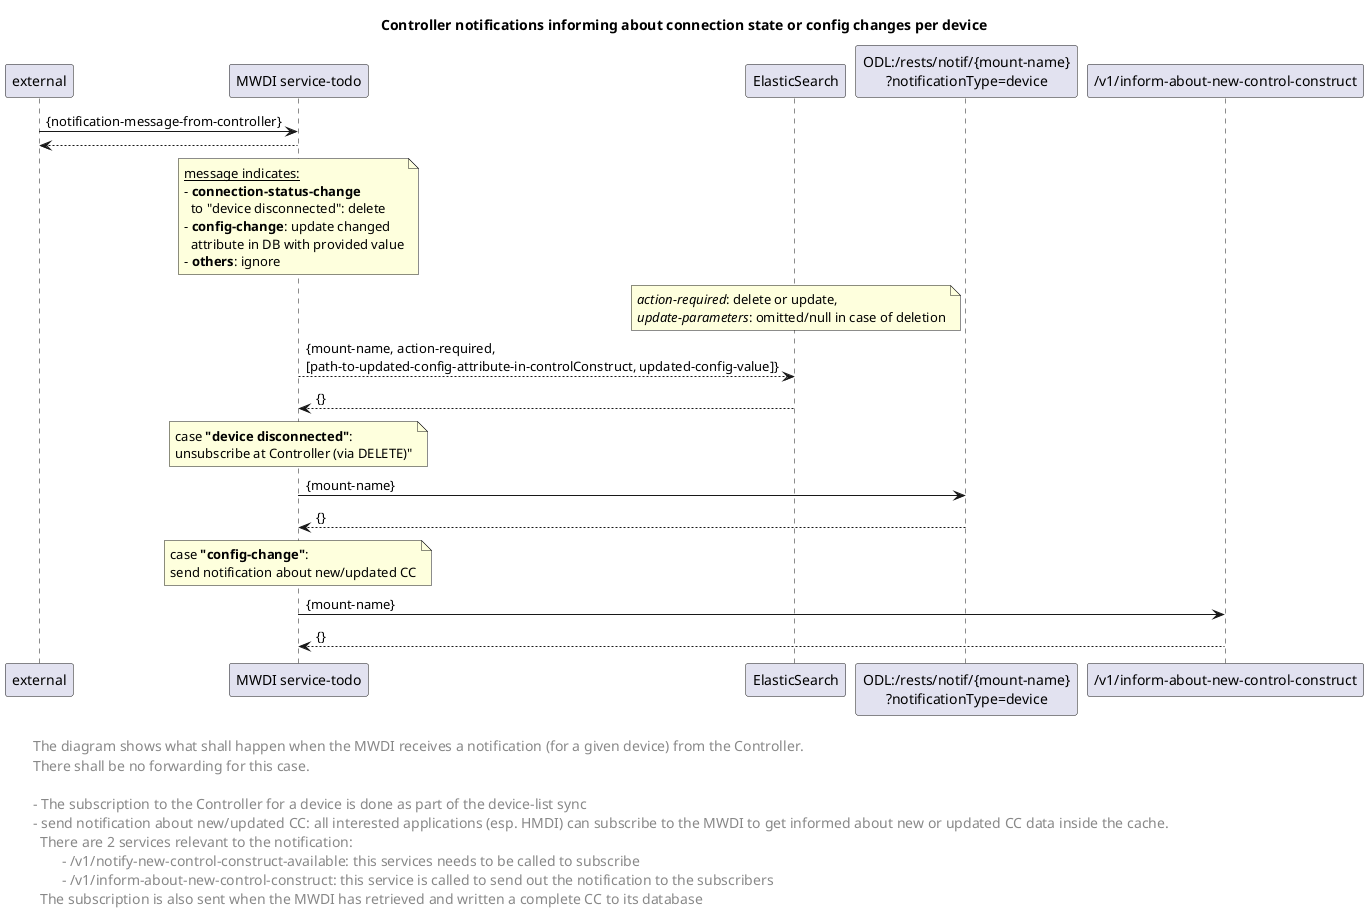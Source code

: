 @startuml
skinparam responseMessageBelowArrow true

title Controller notifications informing about connection state or config changes per device

"external" -> "MWDI service-todo": {notification-message-from-controller}
"MWDI service-todo" --> "external"

note over "MWDI service-todo"
 <u>message indicates:</u>
 - <b>connection-status-change</b> 
   to "device disconnected": delete
 - <b>config-change</b>: update changed 
   attribute in DB with provided value
 - <b>others</b>: ignore
end note
note over "ElasticSearch": <i>action-required</i>: delete or update, \n<i>update-parameters</i>: omitted/null in case of deletion


"MWDI service-todo" --> "ElasticSearch": {mount-name, action-required, \n[path-to-updated-config-attribute-in-controlConstruct, updated-config-value]}
"ElasticSearch" --> "MWDI service-todo": {}

note over "MWDI service-todo": case <b>"device disconnected"</b>: \nunsubscribe at Controller (via DELETE)"

"MWDI service-todo" -> "ODL:/rests/notif/{mount-name}\n?notificationType=device": {mount-name}
"ODL:/rests/notif/{mount-name}\n?notificationType=device" --> "MWDI service-todo": {}

note over "MWDI service-todo": case <b>"config-change"</b>: \nsend notification about new/updated CC
"MWDI service-todo" -> "/v1/inform-about-new-control-construct": {mount-name}
"/v1/inform-about-new-control-construct" --> "MWDI service-todo": {}


left footer 

 \t The diagram shows what shall happen when the MWDI receives a notification (for a given device) from the Controller.
 \t There shall be no forwarding for this case.
 
 \t - The subscription to the Controller for a device is done as part of the device-list sync
 \t - send notification about new/updated CC: all interested applications (esp. HMDI) can subscribe to the MWDI to get informed about new or updated CC data inside the cache.
 \t   There are 2 services relevant to the notification:
 \t\t - /v1/notify-new-control-construct-available: this services needs to be called to subscribe
 \t\t - /v1/inform-about-new-control-construct: this service is called to send out the notification to the subscribers
 \t   The subscription is also sent when the MWDI has retrieved and written a complete CC to its database 
end footer


<style>
footer {
  HorizontalAlignment left
  FontSize 14
}
</style>

@enduml
